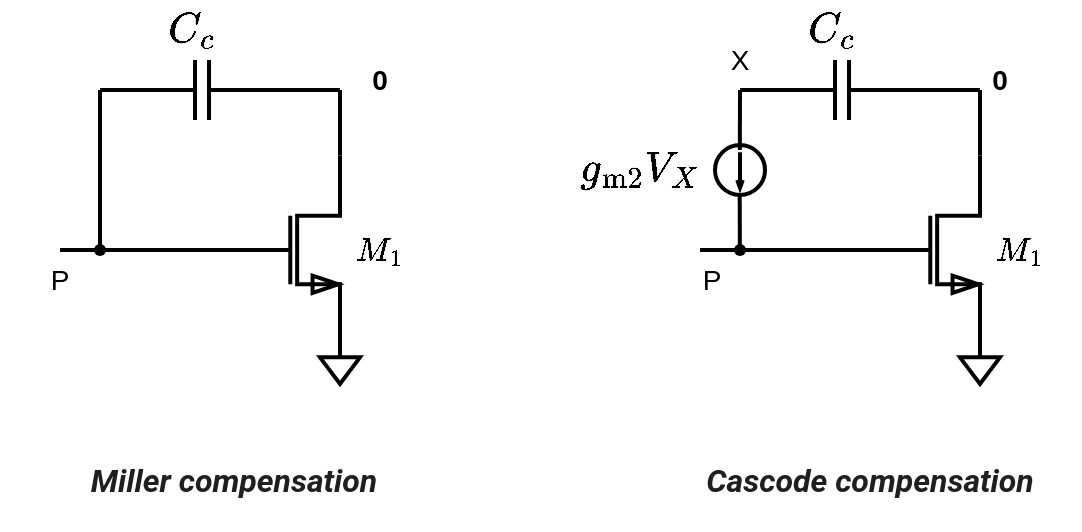 <mxfile version="28.2.5">
  <diagram name="Page-1" id="ameIgMlGbUYxK4Q_uoMy">
    <mxGraphModel dx="1150" dy="687" grid="1" gridSize="10" guides="1" tooltips="1" connect="1" arrows="1" fold="1" page="1" pageScale="1" pageWidth="850" pageHeight="1100" math="1" shadow="0">
      <root>
        <mxCell id="0" />
        <mxCell id="1" parent="0" />
        <mxCell id="MCkpT2mXh9TOPdjhegzG-1" value="" style="verticalLabelPosition=bottom;shadow=0;dashed=0;align=center;html=1;verticalAlign=top;shape=mxgraph.electrical.transistors.nmos;pointerEvents=1;strokeWidth=2;fillColor=none;" parent="1" vertex="1">
          <mxGeometry x="180" y="190" width="60" height="100" as="geometry" />
        </mxCell>
        <mxCell id="MCkpT2mXh9TOPdjhegzG-2" value="" style="pointerEvents=1;verticalLabelPosition=bottom;shadow=0;dashed=0;align=center;html=1;verticalAlign=top;shape=mxgraph.electrical.capacitors.capacitor_1;strokeWidth=2;" parent="1" vertex="1">
          <mxGeometry x="136" y="145" width="70" height="30" as="geometry" />
        </mxCell>
        <mxCell id="MCkpT2mXh9TOPdjhegzG-3" value="" style="endArrow=none;html=1;rounded=0;strokeWidth=2;" parent="1" edge="1">
          <mxGeometry width="50" height="50" relative="1" as="geometry">
            <mxPoint x="200" y="160" as="sourcePoint" />
            <mxPoint x="240" y="160" as="targetPoint" />
          </mxGeometry>
        </mxCell>
        <mxCell id="MCkpT2mXh9TOPdjhegzG-4" value="" style="endArrow=none;html=1;rounded=0;exitX=1;exitY=0;exitDx=0;exitDy=0;exitPerimeter=0;strokeWidth=2;" parent="1" source="MCkpT2mXh9TOPdjhegzG-1" edge="1">
          <mxGeometry width="50" height="50" relative="1" as="geometry">
            <mxPoint x="190" y="210" as="sourcePoint" />
            <mxPoint x="240" y="160" as="targetPoint" />
          </mxGeometry>
        </mxCell>
        <mxCell id="MCkpT2mXh9TOPdjhegzG-5" value="" style="endArrow=none;html=1;rounded=0;strokeWidth=2;" parent="1" edge="1">
          <mxGeometry width="50" height="50" relative="1" as="geometry">
            <mxPoint x="120" y="240" as="sourcePoint" />
            <mxPoint x="120" y="160" as="targetPoint" />
          </mxGeometry>
        </mxCell>
        <mxCell id="MCkpT2mXh9TOPdjhegzG-6" value="" style="endArrow=none;html=1;rounded=0;exitX=0;exitY=0.5;exitDx=0;exitDy=0;exitPerimeter=0;strokeWidth=2;" parent="1" source="MCkpT2mXh9TOPdjhegzG-2" edge="1">
          <mxGeometry width="50" height="50" relative="1" as="geometry">
            <mxPoint x="130" y="203" as="sourcePoint" />
            <mxPoint x="120" y="160" as="targetPoint" />
          </mxGeometry>
        </mxCell>
        <mxCell id="MCkpT2mXh9TOPdjhegzG-7" value="" style="endArrow=none;html=1;rounded=0;strokeWidth=2;" parent="1" edge="1">
          <mxGeometry width="50" height="50" relative="1" as="geometry">
            <mxPoint x="100" y="240" as="sourcePoint" />
            <mxPoint x="180" y="240" as="targetPoint" />
          </mxGeometry>
        </mxCell>
        <mxCell id="MCkpT2mXh9TOPdjhegzG-8" value="&lt;font style=&quot;font-size: 18px;&quot;&gt;$$C_c$$&lt;/font&gt;" style="text;html=1;align=center;verticalAlign=middle;whiteSpace=wrap;rounded=0;" parent="1" vertex="1">
          <mxGeometry x="136" y="115" width="60" height="30" as="geometry" />
        </mxCell>
        <mxCell id="MCkpT2mXh9TOPdjhegzG-9" value="" style="pointerEvents=1;verticalLabelPosition=bottom;shadow=0;dashed=0;align=center;html=1;verticalAlign=top;shape=mxgraph.electrical.signal_sources.signal_ground;strokeWidth=2;fillColor=none;" parent="1" vertex="1">
          <mxGeometry x="230" y="287" width="20" height="20" as="geometry" />
        </mxCell>
        <mxCell id="MCkpT2mXh9TOPdjhegzG-10" value="&lt;font style=&quot;font-size: 14px;&quot;&gt;$$M_1$$&lt;/font&gt;" style="text;html=1;align=center;verticalAlign=middle;whiteSpace=wrap;rounded=0;strokeWidth=2;" parent="1" vertex="1">
          <mxGeometry x="230" y="225" width="60" height="30" as="geometry" />
        </mxCell>
        <mxCell id="MCkpT2mXh9TOPdjhegzG-11" value="" style="shape=waypoint;sketch=0;fillStyle=solid;size=6;pointerEvents=1;points=[];fillColor=none;resizable=0;rotatable=0;perimeter=centerPerimeter;snapToPoint=1;strokeWidth=1;" parent="1" vertex="1">
          <mxGeometry x="110" y="230" width="20" height="20" as="geometry" />
        </mxCell>
        <mxCell id="MCkpT2mXh9TOPdjhegzG-12" value="" style="verticalLabelPosition=bottom;shadow=0;dashed=0;align=center;html=1;verticalAlign=top;shape=mxgraph.electrical.transistors.nmos;pointerEvents=1;strokeWidth=2;fillColor=none;" parent="1" vertex="1">
          <mxGeometry x="500" y="190" width="60" height="100" as="geometry" />
        </mxCell>
        <mxCell id="MCkpT2mXh9TOPdjhegzG-13" value="" style="pointerEvents=1;verticalLabelPosition=bottom;shadow=0;dashed=0;align=center;html=1;verticalAlign=top;shape=mxgraph.electrical.capacitors.capacitor_1;strokeWidth=2;" parent="1" vertex="1">
          <mxGeometry x="456" y="145" width="70" height="30" as="geometry" />
        </mxCell>
        <mxCell id="MCkpT2mXh9TOPdjhegzG-14" value="" style="endArrow=none;html=1;rounded=0;strokeWidth=2;" parent="1" edge="1">
          <mxGeometry width="50" height="50" relative="1" as="geometry">
            <mxPoint x="520" y="160" as="sourcePoint" />
            <mxPoint x="560" y="160" as="targetPoint" />
          </mxGeometry>
        </mxCell>
        <mxCell id="MCkpT2mXh9TOPdjhegzG-15" value="" style="endArrow=none;html=1;rounded=0;exitX=1;exitY=0;exitDx=0;exitDy=0;exitPerimeter=0;strokeWidth=2;" parent="1" source="MCkpT2mXh9TOPdjhegzG-12" edge="1">
          <mxGeometry width="50" height="50" relative="1" as="geometry">
            <mxPoint x="510" y="210" as="sourcePoint" />
            <mxPoint x="560" y="160" as="targetPoint" />
          </mxGeometry>
        </mxCell>
        <mxCell id="MCkpT2mXh9TOPdjhegzG-16" value="" style="endArrow=none;html=1;rounded=0;strokeWidth=2;" parent="1" edge="1">
          <mxGeometry width="50" height="50" relative="1" as="geometry">
            <mxPoint x="439.92" y="190" as="sourcePoint" />
            <mxPoint x="440" y="160" as="targetPoint" />
          </mxGeometry>
        </mxCell>
        <mxCell id="MCkpT2mXh9TOPdjhegzG-17" value="" style="endArrow=none;html=1;rounded=0;exitX=0;exitY=0.5;exitDx=0;exitDy=0;exitPerimeter=0;strokeWidth=2;" parent="1" source="MCkpT2mXh9TOPdjhegzG-13" edge="1">
          <mxGeometry width="50" height="50" relative="1" as="geometry">
            <mxPoint x="450" y="203" as="sourcePoint" />
            <mxPoint x="440" y="160" as="targetPoint" />
          </mxGeometry>
        </mxCell>
        <mxCell id="MCkpT2mXh9TOPdjhegzG-18" value="" style="endArrow=none;html=1;rounded=0;strokeWidth=2;" parent="1" edge="1">
          <mxGeometry width="50" height="50" relative="1" as="geometry">
            <mxPoint x="420" y="240" as="sourcePoint" />
            <mxPoint x="500" y="240" as="targetPoint" />
          </mxGeometry>
        </mxCell>
        <mxCell id="MCkpT2mXh9TOPdjhegzG-19" value="&lt;font style=&quot;font-size: 18px;&quot;&gt;$$C_c$$&lt;/font&gt;" style="text;html=1;align=center;verticalAlign=middle;whiteSpace=wrap;rounded=0;" parent="1" vertex="1">
          <mxGeometry x="456" y="115" width="60" height="30" as="geometry" />
        </mxCell>
        <mxCell id="MCkpT2mXh9TOPdjhegzG-20" value="" style="pointerEvents=1;verticalLabelPosition=bottom;shadow=0;dashed=0;align=center;html=1;verticalAlign=top;shape=mxgraph.electrical.signal_sources.signal_ground;strokeWidth=2;fillColor=none;" parent="1" vertex="1">
          <mxGeometry x="550" y="287" width="20" height="20" as="geometry" />
        </mxCell>
        <mxCell id="MCkpT2mXh9TOPdjhegzG-21" value="&lt;font style=&quot;font-size: 14px;&quot;&gt;$$M_1$$&lt;/font&gt;" style="text;html=1;align=center;verticalAlign=middle;whiteSpace=wrap;rounded=0;" parent="1" vertex="1">
          <mxGeometry x="550" y="225" width="60" height="30" as="geometry" />
        </mxCell>
        <mxCell id="MCkpT2mXh9TOPdjhegzG-22" value="" style="shape=waypoint;sketch=0;fillStyle=solid;size=6;pointerEvents=1;points=[];fillColor=none;resizable=0;rotatable=0;perimeter=centerPerimeter;snapToPoint=1;strokeWidth=1;" parent="1" vertex="1">
          <mxGeometry x="430" y="230" width="20" height="20" as="geometry" />
        </mxCell>
        <mxCell id="MCkpT2mXh9TOPdjhegzG-23" value="" style="perimeter=ellipsePerimeter;verticalLabelPosition=bottom;shadow=0;dashed=0;align=center;html=1;verticalAlign=top;shape=mxgraph.electrical.instruments.galvanometer;direction=west;strokeWidth=2;fillColor=none;" parent="1" vertex="1">
          <mxGeometry x="427.5" y="175" width="25" height="50" as="geometry" />
        </mxCell>
        <mxCell id="MCkpT2mXh9TOPdjhegzG-24" value="" style="endArrow=none;html=1;rounded=0;entryX=0.506;entryY=-0.024;entryDx=0;entryDy=0;entryPerimeter=0;strokeWidth=2;" parent="1" target="MCkpT2mXh9TOPdjhegzG-23" edge="1">
          <mxGeometry width="50" height="50" relative="1" as="geometry">
            <mxPoint x="439.93" y="240" as="sourcePoint" />
            <mxPoint x="440" y="230" as="targetPoint" />
          </mxGeometry>
        </mxCell>
        <mxCell id="MCkpT2mXh9TOPdjhegzG-25" value="&lt;font style=&quot;font-size: 18px;&quot;&gt;$$g_\text{m2}V_X$$&lt;/font&gt;" style="text;html=1;align=center;verticalAlign=middle;whiteSpace=wrap;rounded=0;strokeWidth=2;" parent="1" vertex="1">
          <mxGeometry x="360" y="185" width="60" height="30" as="geometry" />
        </mxCell>
        <mxCell id="MCkpT2mXh9TOPdjhegzG-26" value="&lt;font style=&quot;font-size: 14px;&quot;&gt;X&lt;/font&gt;" style="text;html=1;align=center;verticalAlign=middle;whiteSpace=wrap;rounded=0;" parent="1" vertex="1">
          <mxGeometry x="410" y="130" width="60" height="30" as="geometry" />
        </mxCell>
        <mxCell id="MCkpT2mXh9TOPdjhegzG-27" value="&lt;font style=&quot;font-size: 14px;&quot;&gt;P&lt;/font&gt;" style="text;html=1;align=center;verticalAlign=middle;whiteSpace=wrap;rounded=0;strokeWidth=2;" parent="1" vertex="1">
          <mxGeometry x="70" y="240" width="60" height="30" as="geometry" />
        </mxCell>
        <mxCell id="MCkpT2mXh9TOPdjhegzG-28" value="&lt;font style=&quot;font-size: 14px;&quot;&gt;P&lt;/font&gt;" style="text;html=1;align=center;verticalAlign=middle;whiteSpace=wrap;rounded=0;strokeWidth=2;" parent="1" vertex="1">
          <mxGeometry x="396" y="240" width="60" height="30" as="geometry" />
        </mxCell>
        <mxCell id="MCkpT2mXh9TOPdjhegzG-29" value="&lt;font style=&quot;font-size: 14px;&quot;&gt;&lt;b&gt;0&lt;/b&gt;&lt;/font&gt;" style="text;html=1;align=center;verticalAlign=middle;whiteSpace=wrap;rounded=0;" parent="1" vertex="1">
          <mxGeometry x="230" y="140" width="60" height="30" as="geometry" />
        </mxCell>
        <mxCell id="MCkpT2mXh9TOPdjhegzG-30" value="&lt;font style=&quot;font-size: 14px;&quot;&gt;&lt;b&gt;0&lt;/b&gt;&lt;/font&gt;" style="text;html=1;align=center;verticalAlign=middle;whiteSpace=wrap;rounded=0;" parent="1" vertex="1">
          <mxGeometry x="540" y="140" width="60" height="30" as="geometry" />
        </mxCell>
        <mxCell id="MCkpT2mXh9TOPdjhegzG-31" value="&lt;span style=&quot;color: rgb(31, 31, 31); font-family: &amp;quot;Google Sans&amp;quot;, Roboto, Arial, sans-serif; text-align: left; background-color: rgb(255, 255, 255);&quot;&gt;&lt;font size=&quot;1&quot; style=&quot;&quot;&gt;&lt;i style=&quot;&quot;&gt;&lt;b style=&quot;font-size: 16px;&quot;&gt;Miller compensation&lt;/b&gt;&lt;/i&gt;&lt;/font&gt;&lt;/span&gt;" style="text;html=1;align=center;verticalAlign=middle;whiteSpace=wrap;rounded=0;" parent="1" vertex="1">
          <mxGeometry x="110" y="330" width="154" height="50" as="geometry" />
        </mxCell>
        <mxCell id="MCkpT2mXh9TOPdjhegzG-32" value="&lt;span style=&quot;color: rgb(31, 31, 31); font-family: &amp;quot;Google Sans&amp;quot;, Roboto, Arial, sans-serif; text-align: left; background-color: rgb(255, 255, 255);&quot;&gt;&lt;font size=&quot;1&quot; style=&quot;&quot;&gt;&lt;i style=&quot;&quot;&gt;&lt;b style=&quot;font-size: 16px;&quot;&gt;Cascode compensation&lt;/b&gt;&lt;/i&gt;&lt;/font&gt;&lt;/span&gt;" style="text;html=1;align=center;verticalAlign=middle;whiteSpace=wrap;rounded=0;" parent="1" vertex="1">
          <mxGeometry x="420" y="330" width="170" height="50" as="geometry" />
        </mxCell>
      </root>
    </mxGraphModel>
  </diagram>
</mxfile>
